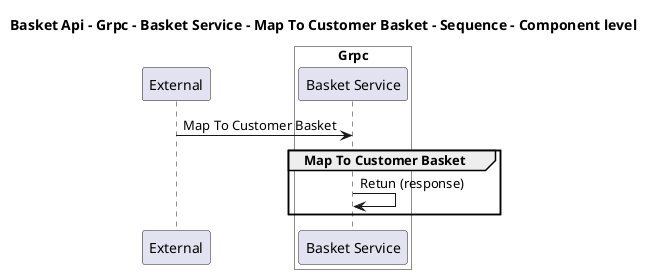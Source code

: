 @startuml

title Basket Api - Grpc - Basket Service - Map To Customer Basket - Sequence - Component level

participant "External" as C4InterFlow.SoftwareSystems.ExternalSystem

box "Basket Api" #White
    
box "Grpc" #White
    participant "Basket Service" as dotnet.eShop.Architecture.SoftwareSystems.BasketApi.Containers.Grpc.Components.BasketService
end box

end box


C4InterFlow.SoftwareSystems.ExternalSystem -> dotnet.eShop.Architecture.SoftwareSystems.BasketApi.Containers.Grpc.Components.BasketService : Map To Customer Basket
group Map To Customer Basket
dotnet.eShop.Architecture.SoftwareSystems.BasketApi.Containers.Grpc.Components.BasketService -> dotnet.eShop.Architecture.SoftwareSystems.BasketApi.Containers.Grpc.Components.BasketService : Retun (response)
end


@enduml
